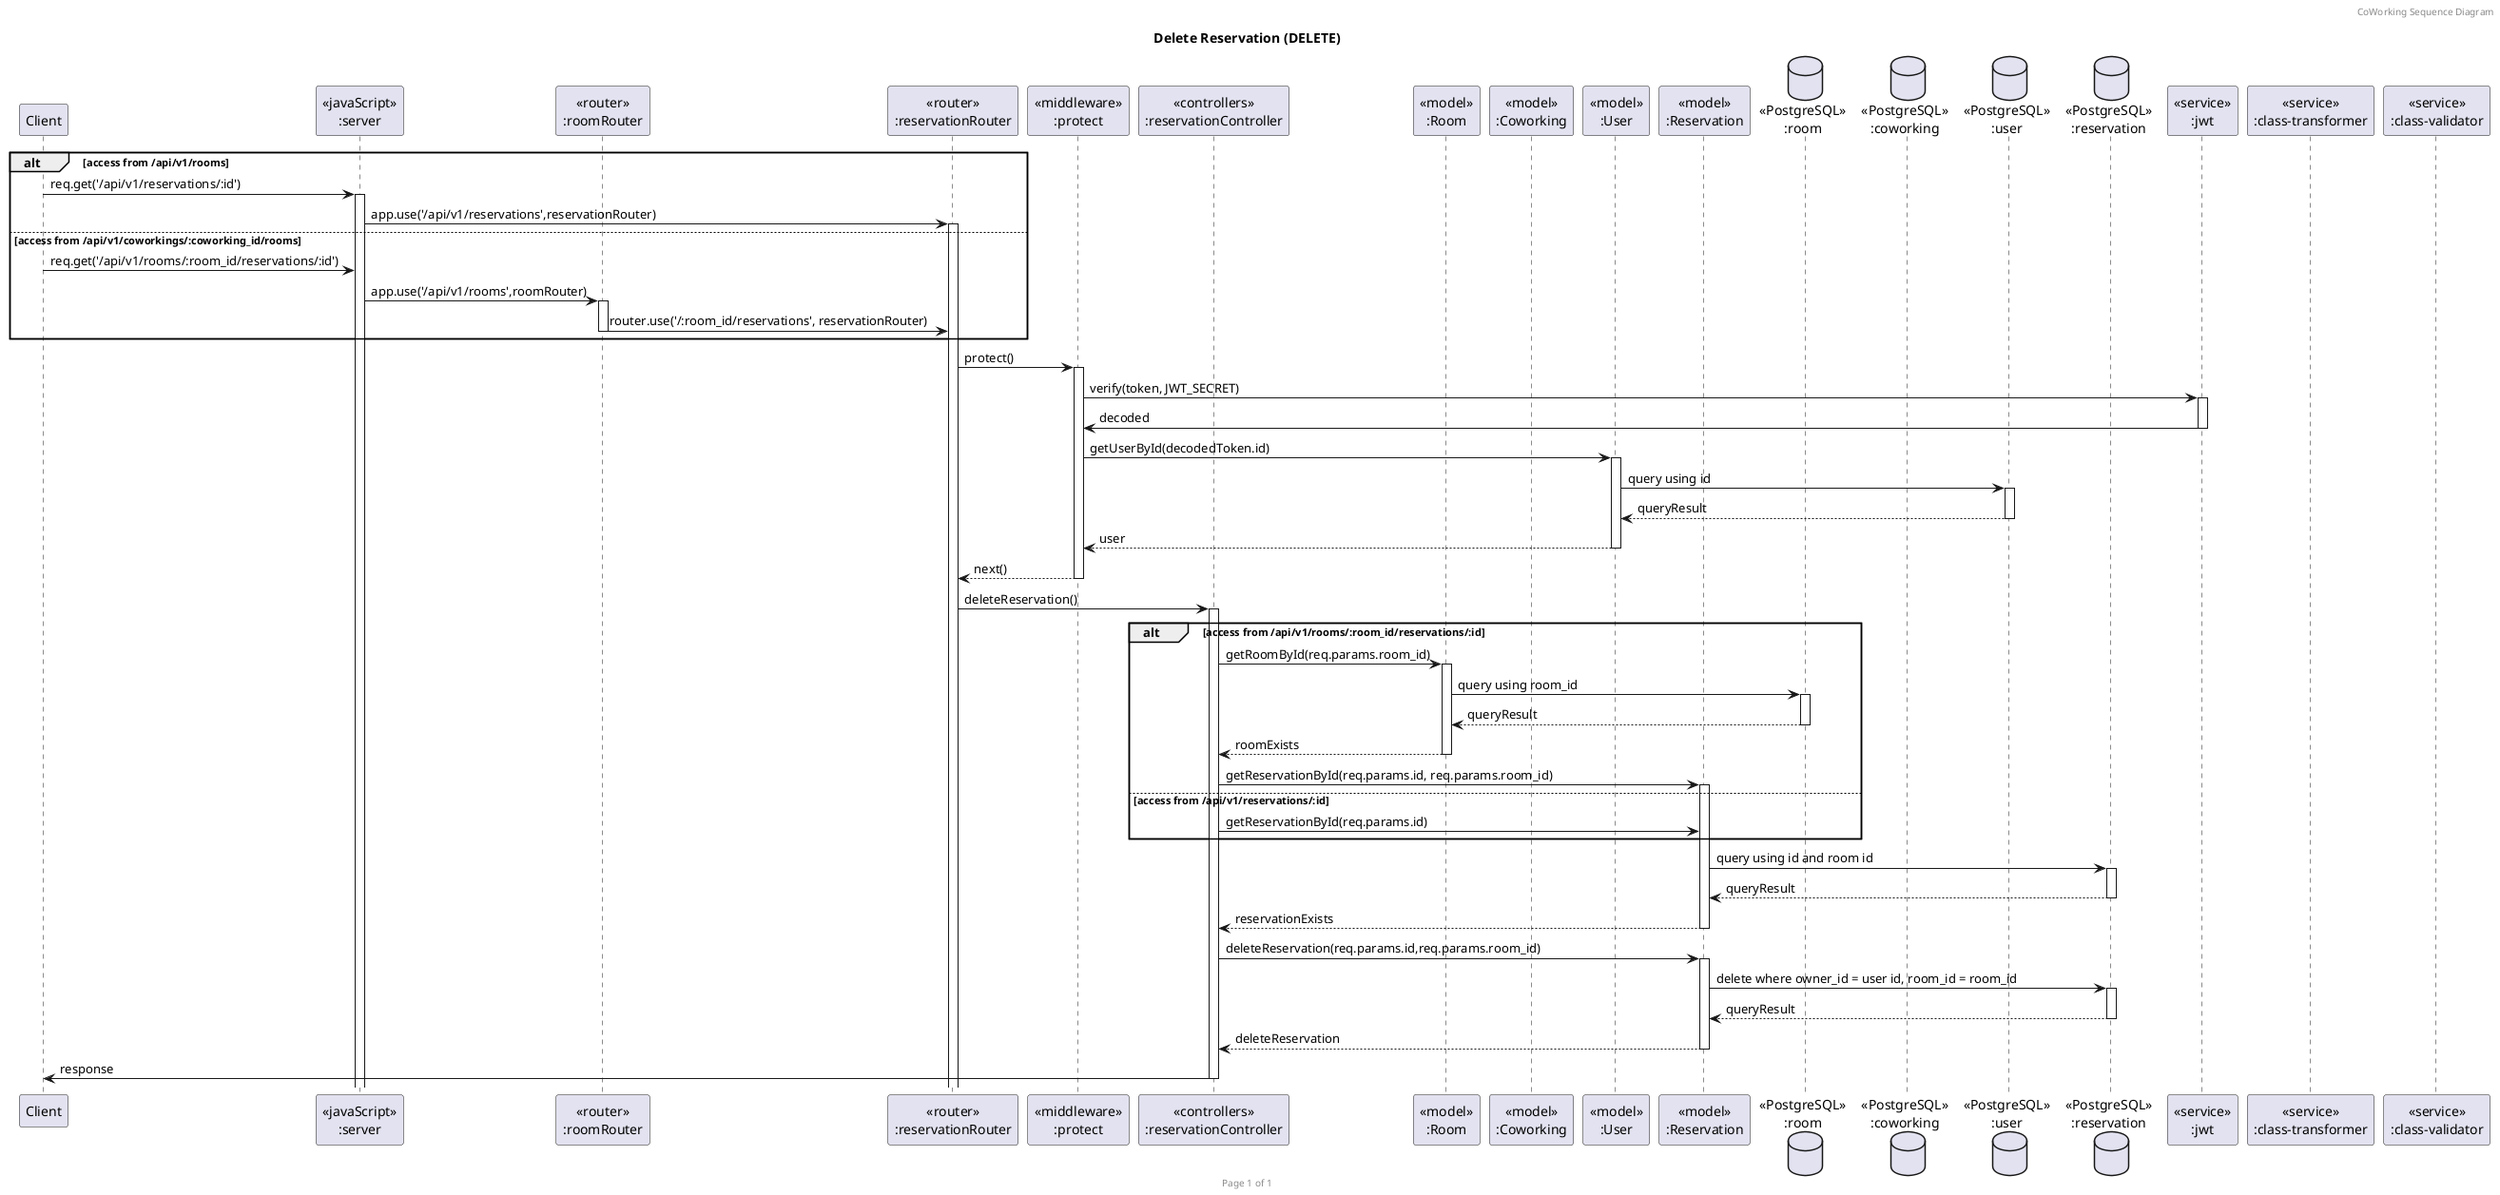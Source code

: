 @startuml Delete Reservation (DELETE)

header CoWorking Sequence Diagram
footer Page %page% of %lastpage%
title "Delete Reservation (DELETE)"

participant "Client" as client
participant "<<javaScript>>\n:server" as server
participant "<<router>>\n:roomRouter" as roomRouter
participant "<<router>>\n:reservationRouter" as reservationRouter
participant "<<middleware>>\n:protect" as middleware
participant "<<controllers>>\n:reservationController" as reservationController
participant "<<model>>\n:Room" as roomModel
participant "<<model>>\n:Coworking" as coWorkingModel
participant "<<model>>\n:User" as userModel
participant "<<model>>\n:Reservation" as reservationModel
database "<<PostgreSQL>>\n:room" as roomDatabase
database "<<PostgreSQL>>\n:coworking" as coWorkingDatabase
database "<<PostgreSQL>>\n:user" as userDatabase
database "<<PostgreSQL>>\n:reservation" as reservationDatabase
participant "<<service>>\n:jwt" as jwt
participant "<<service>>\n:class-transformer" as classTransformer
participant "<<service>>\n:class-validator" as classValidator

alt access from /api/v1/rooms
client->server ++:req.get('/api/v1/reservations/:id')
server->reservationRouter ++:app.use('/api/v1/reservations',reservationRouter)
else access from /api/v1/coworkings/:coworking_id/rooms
client->server :req.get('/api/v1/rooms/:room_id/reservations/:id')
server->roomRouter ++:app.use('/api/v1/rooms',roomRouter)
roomRouter->reservationRouter --: router.use('/:room_id/reservations', reservationRouter)
end

reservationRouter -> middleware ++: protect()
middleware -> jwt ++: verify(token, JWT_SECRET)
jwt -> middleware --: decoded
middleware -> userModel ++: getUserById(decodedToken.id)
userModel -> userDatabase ++: query using id
userDatabase --> userModel --: queryResult
userModel --> middleware --: user
middleware --> reservationRouter --: next()

reservationRouter -> reservationController ++: deleteReservation()
alt access from /api/v1/rooms/:room_id/reservations/:id
    reservationController -> roomModel ++: getRoomById(req.params.room_id)
    roomModel -> roomDatabase ++: query using room_id
    roomDatabase --> roomModel --: queryResult
    roomModel --> reservationController --: roomExists 
    reservationController -> reservationModel ++: getReservationById(req.params.id, req.params.room_id)
else access from /api/v1/reservations/:id
    reservationController -> reservationModel : getReservationById(req.params.id)
end
reservationModel -> reservationDatabase ++: query using id and room id
reservationDatabase --> reservationModel --: queryResult
reservationModel --> reservationController --: reservationExists


reservationController -> reservationModel ++: deleteReservation(req.params.id,req.params.room_id)
reservationModel -> reservationDatabase ++: delete where owner_id = user id, room_id = room_id
reservationDatabase --> reservationModel --: queryResult
reservationModel --> reservationController --: deleteReservation
reservationController -> client --: response

@enduml